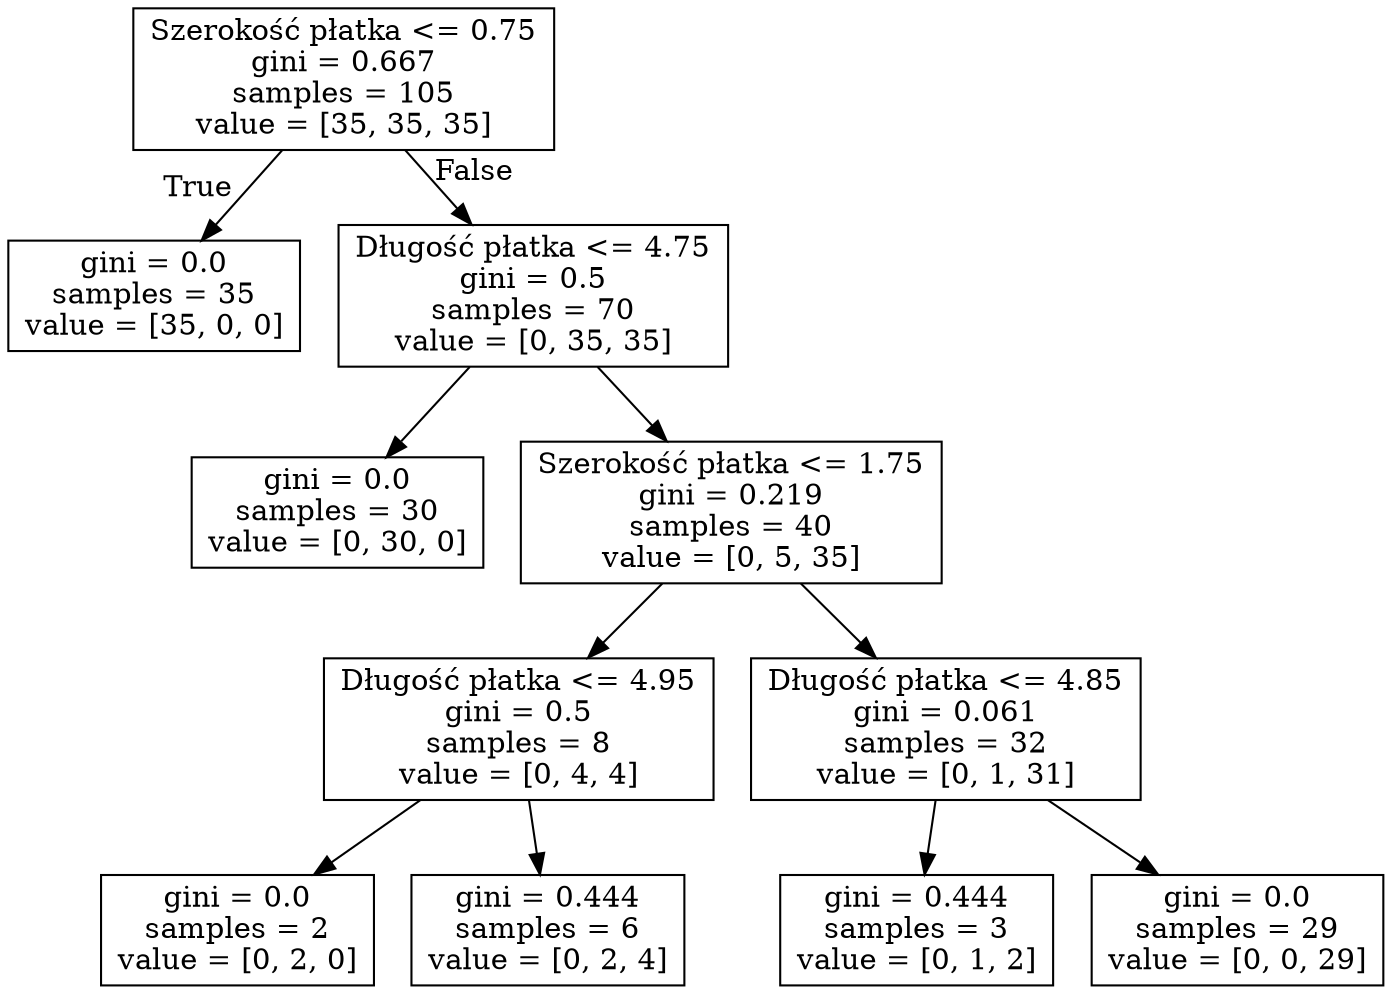 digraph Tree {
node [shape=box] ;
0 [label="Szerokość płatka <= 0.75\ngini = 0.667\nsamples = 105\nvalue = [35, 35, 35]"] ;
1 [label="gini = 0.0\nsamples = 35\nvalue = [35, 0, 0]"] ;
0 -> 1 [labeldistance=2.5, labelangle=45, headlabel="True"] ;
2 [label="Długość płatka <= 4.75\ngini = 0.5\nsamples = 70\nvalue = [0, 35, 35]"] ;
0 -> 2 [labeldistance=2.5, labelangle=-45, headlabel="False"] ;
3 [label="gini = 0.0\nsamples = 30\nvalue = [0, 30, 0]"] ;
2 -> 3 ;
4 [label="Szerokość płatka <= 1.75\ngini = 0.219\nsamples = 40\nvalue = [0, 5, 35]"] ;
2 -> 4 ;
5 [label="Długość płatka <= 4.95\ngini = 0.5\nsamples = 8\nvalue = [0, 4, 4]"] ;
4 -> 5 ;
6 [label="gini = 0.0\nsamples = 2\nvalue = [0, 2, 0]"] ;
5 -> 6 ;
7 [label="gini = 0.444\nsamples = 6\nvalue = [0, 2, 4]"] ;
5 -> 7 ;
8 [label="Długość płatka <= 4.85\ngini = 0.061\nsamples = 32\nvalue = [0, 1, 31]"] ;
4 -> 8 ;
9 [label="gini = 0.444\nsamples = 3\nvalue = [0, 1, 2]"] ;
8 -> 9 ;
10 [label="gini = 0.0\nsamples = 29\nvalue = [0, 0, 29]"] ;
8 -> 10 ;
}